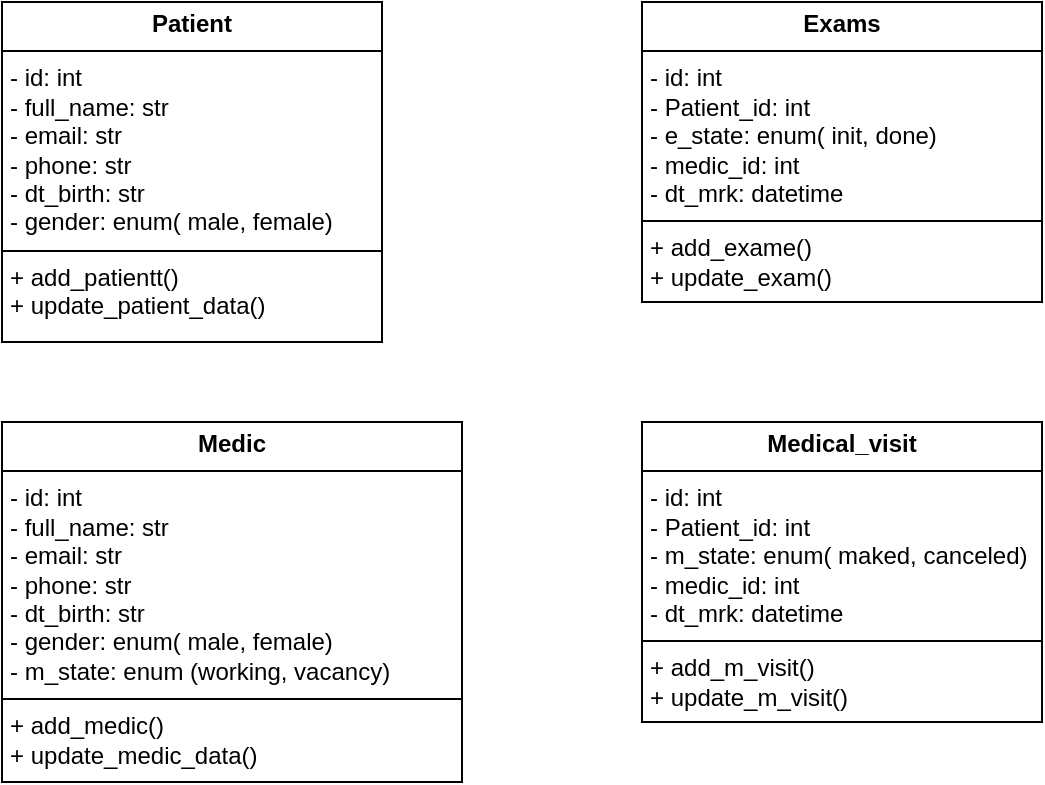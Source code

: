 <mxfile version="27.0.4">
  <diagram name="Página-1" id="dafcrZxPg_OgXLKURC9v">
    <mxGraphModel dx="1143" dy="521" grid="1" gridSize="10" guides="1" tooltips="1" connect="1" arrows="1" fold="1" page="1" pageScale="1" pageWidth="827" pageHeight="1169" math="0" shadow="0">
      <root>
        <mxCell id="0" />
        <mxCell id="1" parent="0" />
        <mxCell id="n6pI36dDPB9WvpThEJYK-1" value="&lt;p style=&quot;margin:0px;margin-top:4px;text-align:center;&quot;&gt;&lt;b&gt;Patient&lt;/b&gt;&lt;/p&gt;&lt;hr size=&quot;1&quot; style=&quot;border-style:solid;&quot;&gt;&lt;p style=&quot;margin:0px;margin-left:4px;&quot;&gt;- id: int&lt;/p&gt;&lt;p style=&quot;margin:0px;margin-left:4px;&quot;&gt;- full_name: str&lt;/p&gt;&lt;p style=&quot;margin:0px;margin-left:4px;&quot;&gt;- email: str&lt;/p&gt;&lt;p style=&quot;margin:0px;margin-left:4px;&quot;&gt;- phone: str&lt;/p&gt;&lt;p style=&quot;margin:0px;margin-left:4px;&quot;&gt;- dt_birth: str&lt;/p&gt;&lt;p style=&quot;margin:0px;margin-left:4px;&quot;&gt;- gender: enum( male, female)&lt;/p&gt;&lt;hr size=&quot;1&quot; style=&quot;border-style:solid;&quot;&gt;&lt;p style=&quot;margin:0px;margin-left:4px;&quot;&gt;+ add_patientt()&lt;/p&gt;&lt;p style=&quot;margin:0px;margin-left:4px;&quot;&gt;+ update_patient_data()&lt;/p&gt;&lt;p style=&quot;margin:0px;margin-left:4px;&quot;&gt;&lt;br&gt;&lt;/p&gt;" style="verticalAlign=top;align=left;overflow=fill;html=1;whiteSpace=wrap;" parent="1" vertex="1">
          <mxGeometry x="40" y="40" width="190" height="170" as="geometry" />
        </mxCell>
        <mxCell id="n6pI36dDPB9WvpThEJYK-2" value="&lt;p style=&quot;margin:0px;margin-top:4px;text-align:center;&quot;&gt;&lt;b&gt;Exams&lt;/b&gt;&lt;/p&gt;&lt;hr size=&quot;1&quot; style=&quot;border-style:solid;&quot;&gt;&lt;p style=&quot;margin:0px;margin-left:4px;&quot;&gt;- id: int&lt;/p&gt;&lt;p style=&quot;margin:0px;margin-left:4px;&quot;&gt;- Patient_id: int&lt;/p&gt;&lt;p style=&quot;margin:0px;margin-left:4px;&quot;&gt;- e_state: enum( init, done)&lt;/p&gt;&lt;p style=&quot;margin:0px;margin-left:4px;&quot;&gt;- medic_id: int&lt;/p&gt;&lt;p style=&quot;margin:0px;margin-left:4px;&quot;&gt;- dt_mrk: datetime&lt;/p&gt;&lt;hr size=&quot;1&quot; style=&quot;border-style:solid;&quot;&gt;&lt;p style=&quot;margin:0px;margin-left:4px;&quot;&gt;+ add_exame()&lt;/p&gt;&lt;p style=&quot;margin:0px;margin-left:4px;&quot;&gt;+ update_exam()&lt;/p&gt;&lt;p style=&quot;margin:0px;margin-left:4px;&quot;&gt;&lt;br&gt;&lt;/p&gt;" style="verticalAlign=top;align=left;overflow=fill;html=1;whiteSpace=wrap;" parent="1" vertex="1">
          <mxGeometry x="360" y="40" width="200" height="150" as="geometry" />
        </mxCell>
        <mxCell id="n6pI36dDPB9WvpThEJYK-3" value="&lt;p style=&quot;margin:0px;margin-top:4px;text-align:center;&quot;&gt;&lt;b&gt;Medic&lt;/b&gt;&lt;/p&gt;&lt;hr size=&quot;1&quot; style=&quot;border-style:solid;&quot;&gt;&lt;p style=&quot;margin:0px;margin-left:4px;&quot;&gt;- id: int&lt;/p&gt;&lt;p style=&quot;margin:0px;margin-left:4px;&quot;&gt;- full_name: str&lt;/p&gt;&lt;p style=&quot;margin:0px;margin-left:4px;&quot;&gt;- email: str&lt;/p&gt;&lt;p style=&quot;margin:0px;margin-left:4px;&quot;&gt;- phone: str&lt;/p&gt;&lt;p style=&quot;margin:0px;margin-left:4px;&quot;&gt;- dt_birth: str&lt;/p&gt;&lt;p style=&quot;margin:0px;margin-left:4px;&quot;&gt;- gender: enum( male, female)&lt;/p&gt;&lt;p style=&quot;margin:0px;margin-left:4px;&quot;&gt;- m_state: enum (working, vacancy)&amp;nbsp;&lt;/p&gt;&lt;hr size=&quot;1&quot; style=&quot;border-style:solid;&quot;&gt;&lt;p style=&quot;margin:0px;margin-left:4px;&quot;&gt;+ add_medic()&lt;/p&gt;&lt;p style=&quot;margin:0px;margin-left:4px;&quot;&gt;+ update_medic_data()&lt;/p&gt;&lt;p style=&quot;margin:0px;margin-left:4px;&quot;&gt;&lt;br&gt;&lt;/p&gt;" style="verticalAlign=top;align=left;overflow=fill;html=1;whiteSpace=wrap;" parent="1" vertex="1">
          <mxGeometry x="40" y="250" width="230" height="180" as="geometry" />
        </mxCell>
        <mxCell id="XsF-GirBMqiXHPCpKGh_-1" value="&lt;p style=&quot;margin:0px;margin-top:4px;text-align:center;&quot;&gt;&lt;b&gt;Medical_visit&lt;/b&gt;&lt;/p&gt;&lt;hr size=&quot;1&quot; style=&quot;border-style:solid;&quot;&gt;&lt;p style=&quot;margin:0px;margin-left:4px;&quot;&gt;- id: int&lt;/p&gt;&lt;p style=&quot;margin:0px;margin-left:4px;&quot;&gt;- Patient_id: int&lt;/p&gt;&lt;p style=&quot;margin:0px;margin-left:4px;&quot;&gt;- m_state: enum( maked, canceled)&lt;/p&gt;&lt;p style=&quot;margin:0px;margin-left:4px;&quot;&gt;- medic_id: int&lt;/p&gt;&lt;p style=&quot;margin:0px;margin-left:4px;&quot;&gt;- dt_mrk: datetime&lt;/p&gt;&lt;hr size=&quot;1&quot; style=&quot;border-style:solid;&quot;&gt;&lt;p style=&quot;margin:0px;margin-left:4px;&quot;&gt;+ add_m_visit()&lt;/p&gt;&lt;p style=&quot;margin:0px;margin-left:4px;&quot;&gt;+ update_m_visit()&lt;/p&gt;&lt;p style=&quot;margin:0px;margin-left:4px;&quot;&gt;&lt;br&gt;&lt;/p&gt;" style="verticalAlign=top;align=left;overflow=fill;html=1;whiteSpace=wrap;" vertex="1" parent="1">
          <mxGeometry x="360" y="250" width="200" height="150" as="geometry" />
        </mxCell>
      </root>
    </mxGraphModel>
  </diagram>
</mxfile>

